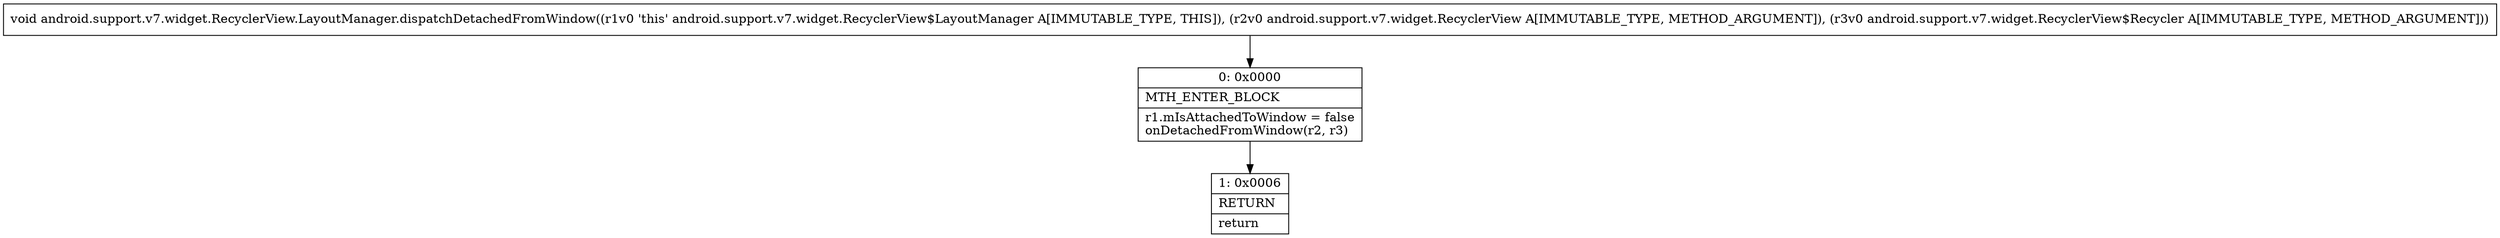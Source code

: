 digraph "CFG forandroid.support.v7.widget.RecyclerView.LayoutManager.dispatchDetachedFromWindow(Landroid\/support\/v7\/widget\/RecyclerView;Landroid\/support\/v7\/widget\/RecyclerView$Recycler;)V" {
Node_0 [shape=record,label="{0\:\ 0x0000|MTH_ENTER_BLOCK\l|r1.mIsAttachedToWindow = false\lonDetachedFromWindow(r2, r3)\l}"];
Node_1 [shape=record,label="{1\:\ 0x0006|RETURN\l|return\l}"];
MethodNode[shape=record,label="{void android.support.v7.widget.RecyclerView.LayoutManager.dispatchDetachedFromWindow((r1v0 'this' android.support.v7.widget.RecyclerView$LayoutManager A[IMMUTABLE_TYPE, THIS]), (r2v0 android.support.v7.widget.RecyclerView A[IMMUTABLE_TYPE, METHOD_ARGUMENT]), (r3v0 android.support.v7.widget.RecyclerView$Recycler A[IMMUTABLE_TYPE, METHOD_ARGUMENT])) }"];
MethodNode -> Node_0;
Node_0 -> Node_1;
}


